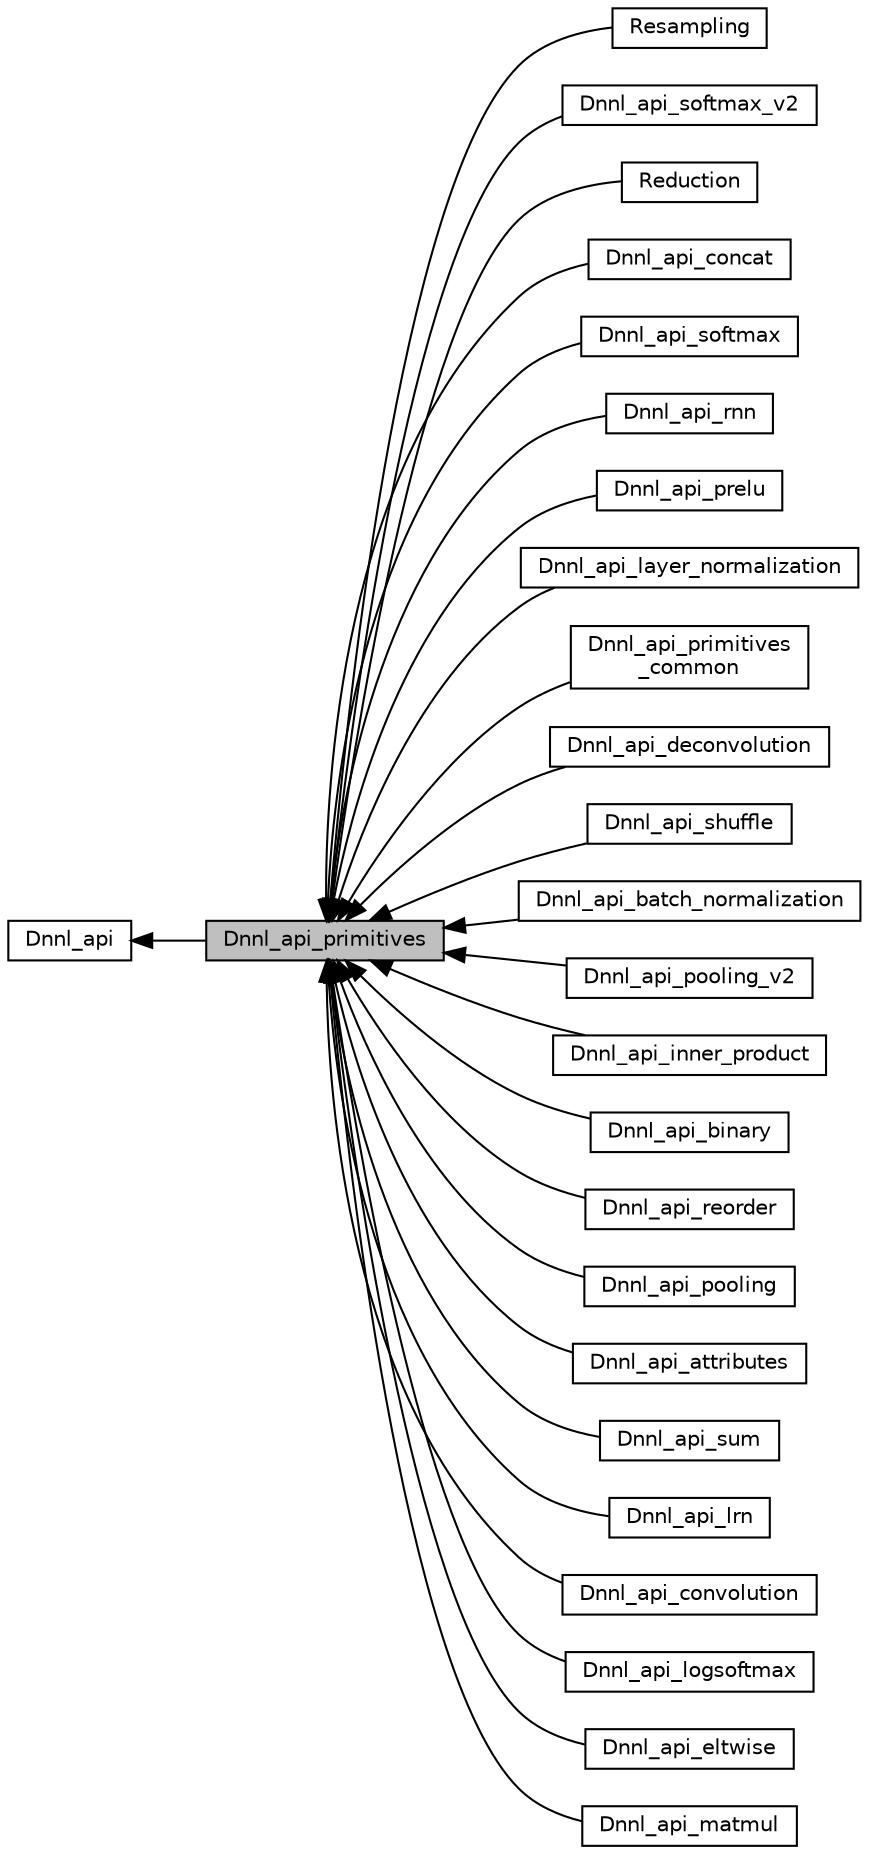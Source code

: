digraph "Dnnl_api_primitives"
{
  edge [fontname="Helvetica",fontsize="10",labelfontname="Helvetica",labelfontsize="10"];
  node [fontname="Helvetica",fontsize="10",shape=box];
  rankdir=LR;
  Node25 [label="Resampling",height=0.2,width=0.4,color="black", fillcolor="white", style="filled",URL="$group__dnnl__api__resampling.html",tooltip=" "];
  Node14 [label="Dnnl_api_softmax_v2",height=0.2,width=0.4,color="black", fillcolor="white", style="filled",URL="$group__dnnl__api__softmax__v2.html",tooltip=" "];
  Node26 [label="Reduction",height=0.2,width=0.4,color="black", fillcolor="white", style="filled",URL="$group__dnnl__api__reduction.html",tooltip=" "];
  Node6 [label="Dnnl_api_concat",height=0.2,width=0.4,color="black", fillcolor="white", style="filled",URL="$group__dnnl__api__concat.html",tooltip=" "];
  Node13 [label="Dnnl_api_softmax",height=0.2,width=0.4,color="black", fillcolor="white", style="filled",URL="$group__dnnl__api__softmax.html",tooltip=" "];
  Node23 [label="Dnnl_api_rnn",height=0.2,width=0.4,color="black", fillcolor="white", style="filled",URL="$group__dnnl__api__rnn.html",tooltip=" "];
  Node18 [label="Dnnl_api_prelu",height=0.2,width=0.4,color="black", fillcolor="white", style="filled",URL="$group__dnnl__api__prelu.html",tooltip=" "];
  Node21 [label="Dnnl_api_layer_normalization",height=0.2,width=0.4,color="black", fillcolor="white", style="filled",URL="$group__dnnl__api__layer__normalization.html",tooltip=" "];
  Node1 [label="Dnnl_api_primitives",height=0.2,width=0.4,color="black", fillcolor="grey75", style="filled", fontcolor="black",tooltip=" "];
  Node3 [label="Dnnl_api_primitives\l_common",height=0.2,width=0.4,color="black", fillcolor="white", style="filled",URL="$group__dnnl__api__primitives__common.html",tooltip=" "];
  Node10 [label="Dnnl_api_deconvolution",height=0.2,width=0.4,color="black", fillcolor="white", style="filled",URL="$group__dnnl__api__deconvolution.html",tooltip=" "];
  Node11 [label="Dnnl_api_shuffle",height=0.2,width=0.4,color="black", fillcolor="white", style="filled",URL="$group__dnnl__api__shuffle.html",tooltip=" "];
  Node20 [label="Dnnl_api_batch_normalization",height=0.2,width=0.4,color="black", fillcolor="white", style="filled",URL="$group__dnnl__api__batch__normalization.html",tooltip=" "];
  Node17 [label="Dnnl_api_pooling_v2",height=0.2,width=0.4,color="black", fillcolor="white", style="filled",URL="$group__dnnl__api__pooling__v2.html",tooltip=" "];
  Node22 [label="Dnnl_api_inner_product",height=0.2,width=0.4,color="black", fillcolor="white", style="filled",URL="$group__dnnl__api__inner__product.html",tooltip=" "];
  Node8 [label="Dnnl_api_binary",height=0.2,width=0.4,color="black", fillcolor="white", style="filled",URL="$group__dnnl__api__binary.html",tooltip=" "];
  Node5 [label="Dnnl_api_reorder",height=0.2,width=0.4,color="black", fillcolor="white", style="filled",URL="$group__dnnl__api__reorder.html",tooltip=" "];
  Node16 [label="Dnnl_api_pooling",height=0.2,width=0.4,color="black", fillcolor="white", style="filled",URL="$group__dnnl__api__pooling.html",tooltip=" "];
  Node4 [label="Dnnl_api_attributes",height=0.2,width=0.4,color="black", fillcolor="white", style="filled",URL="$group__dnnl__api__attributes.html",tooltip=" "];
  Node7 [label="Dnnl_api_sum",height=0.2,width=0.4,color="black", fillcolor="white", style="filled",URL="$group__dnnl__api__sum.html",tooltip=" "];
  Node19 [label="Dnnl_api_lrn",height=0.2,width=0.4,color="black", fillcolor="white", style="filled",URL="$group__dnnl__api__lrn.html",tooltip=" "];
  Node9 [label="Dnnl_api_convolution",height=0.2,width=0.4,color="black", fillcolor="white", style="filled",URL="$group__dnnl__api__convolution.html",tooltip=" "];
  Node15 [label="Dnnl_api_logsoftmax",height=0.2,width=0.4,color="black", fillcolor="white", style="filled",URL="$group__dnnl__api__logsoftmax.html",tooltip=" "];
  Node2 [label="Dnnl_api",height=0.2,width=0.4,color="black", fillcolor="white", style="filled",URL="$group__dnnl__api.html",tooltip=" "];
  Node12 [label="Dnnl_api_eltwise",height=0.2,width=0.4,color="black", fillcolor="white", style="filled",URL="$group__dnnl__api__eltwise.html",tooltip=" "];
  Node24 [label="Dnnl_api_matmul",height=0.2,width=0.4,color="black", fillcolor="white", style="filled",URL="$group__dnnl__api__matmul.html",tooltip=" "];
  Node2->Node1 [shape=plaintext, dir="back", style="solid"];
  Node1->Node3 [shape=plaintext, dir="back", style="solid"];
  Node1->Node4 [shape=plaintext, dir="back", style="solid"];
  Node1->Node5 [shape=plaintext, dir="back", style="solid"];
  Node1->Node6 [shape=plaintext, dir="back", style="solid"];
  Node1->Node7 [shape=plaintext, dir="back", style="solid"];
  Node1->Node8 [shape=plaintext, dir="back", style="solid"];
  Node1->Node9 [shape=plaintext, dir="back", style="solid"];
  Node1->Node10 [shape=plaintext, dir="back", style="solid"];
  Node1->Node11 [shape=plaintext, dir="back", style="solid"];
  Node1->Node12 [shape=plaintext, dir="back", style="solid"];
  Node1->Node13 [shape=plaintext, dir="back", style="solid"];
  Node1->Node14 [shape=plaintext, dir="back", style="solid"];
  Node1->Node15 [shape=plaintext, dir="back", style="solid"];
  Node1->Node16 [shape=plaintext, dir="back", style="solid"];
  Node1->Node17 [shape=plaintext, dir="back", style="solid"];
  Node1->Node18 [shape=plaintext, dir="back", style="solid"];
  Node1->Node19 [shape=plaintext, dir="back", style="solid"];
  Node1->Node20 [shape=plaintext, dir="back", style="solid"];
  Node1->Node21 [shape=plaintext, dir="back", style="solid"];
  Node1->Node22 [shape=plaintext, dir="back", style="solid"];
  Node1->Node23 [shape=plaintext, dir="back", style="solid"];
  Node1->Node24 [shape=plaintext, dir="back", style="solid"];
  Node1->Node25 [shape=plaintext, dir="back", style="solid"];
  Node1->Node26 [shape=plaintext, dir="back", style="solid"];
}

